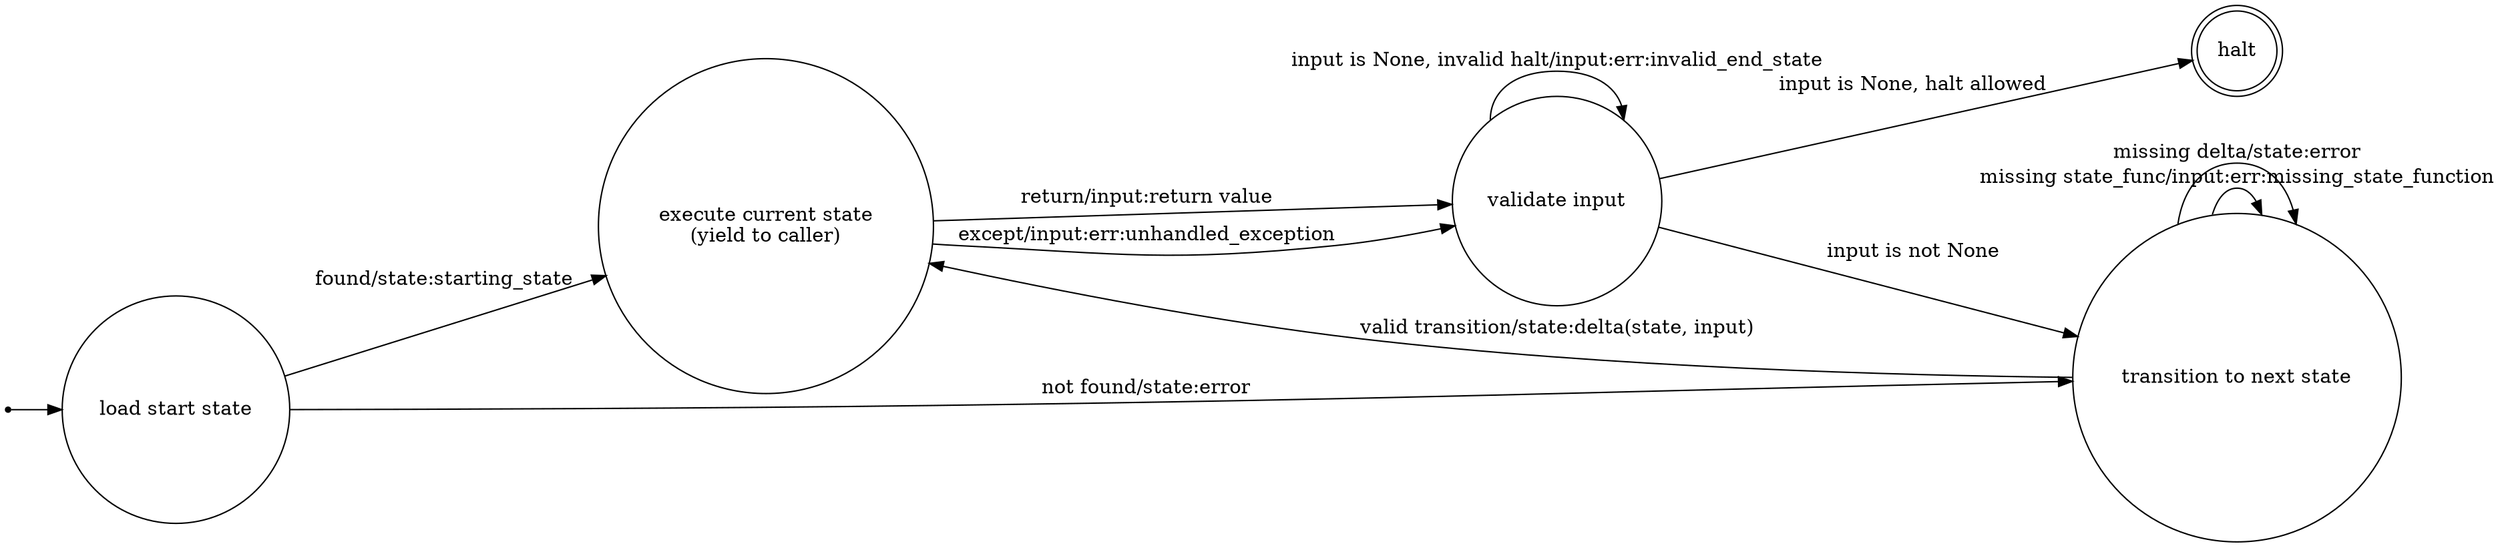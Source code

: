 digraph {
  rankdir=LR;
  node [shape = point ];
  qi;
  node [shape = circle];
  qi -> start;
  start [label="load start state"];
  exec [label="execute current state\n(yield to caller)"];
  transition [label="transition to next state"];
  input [label="validate input"];
  halt [shape=doublecircle];
  start -> transition [label="not found/state:error"];
  start -> exec [label="found/state:starting_state"];
  exec -> input [label="return/input:return value"];
  exec -> input [label="except/input:err:unhandled_exception"];
  input -> halt [label="input is None, halt allowed"];
  input -> input [label="input is None, invalid halt/input:err:invalid_end_state"];
  input -> transition [label="input is not None"];
  transition -> transition [label="missing state_func/input:err:missing_state_function"];
  transition -> exec [label="valid transition/state:delta(state, input)"];
  transition -> transition [label="missing delta/state:error"];
}

